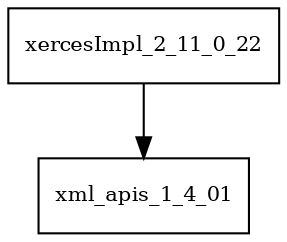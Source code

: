 digraph xercesImpl_2_11_0_22_dependencies {
  node [shape = box, fontsize=10.0];
  xercesImpl_2_11_0_22 -> xml_apis_1_4_01;
}
